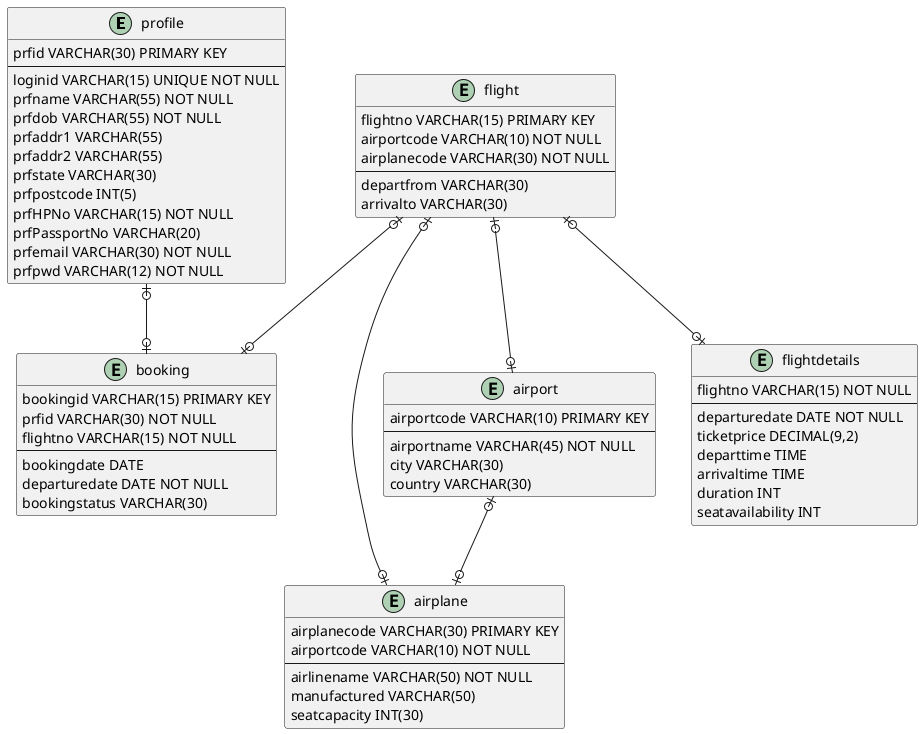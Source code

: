 @startuml

entity profile {
  prfid VARCHAR(30) PRIMARY KEY
  ---
  loginid VARCHAR(15) UNIQUE NOT NULL
  prfname VARCHAR(55) NOT NULL
  prfdob VARCHAR(55) NOT NULL
  prfaddr1 VARCHAR(55)
  prfaddr2 VARCHAR(55)
  prfstate VARCHAR(30)
  prfpostcode INT(5)
  prfHPNo VARCHAR(15) NOT NULL
  prfPassportNo VARCHAR(20)
  prfemail VARCHAR(30) NOT NULL
  prfpwd VARCHAR(12) NOT NULL
}

entity airport {
  airportcode VARCHAR(10) PRIMARY KEY
  ---
  airportname VARCHAR(45) NOT NULL
  city VARCHAR(30)
  country VARCHAR(30)
}

entity airplane {
  airplanecode VARCHAR(30) PRIMARY KEY
  airportcode VARCHAR(10) NOT NULL
  ---
  airlinename VARCHAR(50) NOT NULL
  manufactured VARCHAR(50)
  seatcapacity INT(30)
}

entity flight {
  flightno VARCHAR(15) PRIMARY KEY
  airportcode VARCHAR(10) NOT NULL
  airplanecode VARCHAR(30) NOT NULL
  ---
  departfrom VARCHAR(30)
  arrivalto VARCHAR(30)
}

entity flightdetails {
  flightno VARCHAR(15) NOT NULL
  ---
  departuredate DATE NOT NULL
  ticketprice DECIMAL(9,2)
  departtime TIME
  arrivaltime TIME
  duration INT
  seatavailability INT
}

entity booking {
  bookingid VARCHAR(15) PRIMARY KEY
  prfid VARCHAR(30) NOT NULL
  flightno VARCHAR(15) NOT NULL
  ---
  bookingdate DATE
  departuredate DATE NOT NULL
  bookingstatus VARCHAR(30)
}

'TODO: fix multiplicity
profile |o--o| booking
airport |o--o| airplane
airplane |o--o| flight
flight |o--o| airport
flight |o--o| flightdetails
flight |o--o| booking

@enduml
